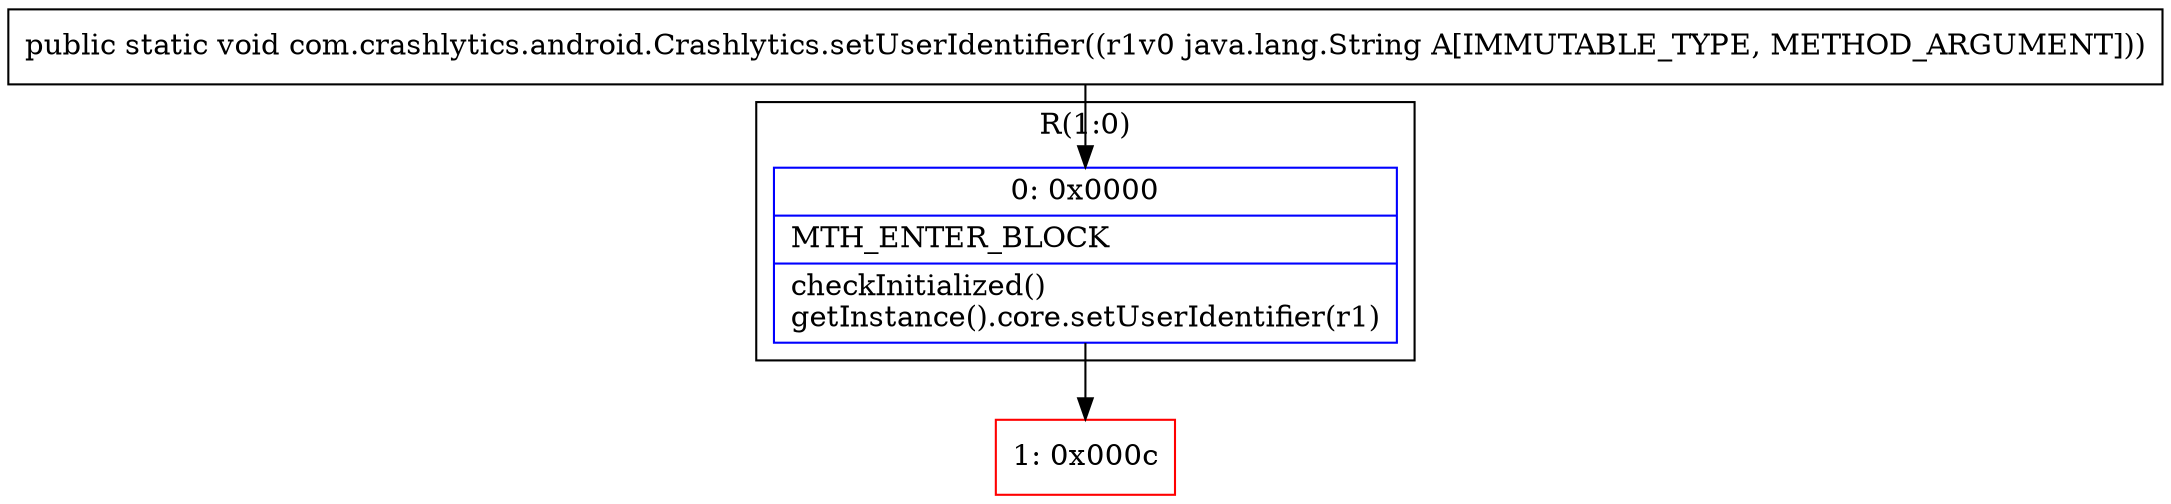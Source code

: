 digraph "CFG forcom.crashlytics.android.Crashlytics.setUserIdentifier(Ljava\/lang\/String;)V" {
subgraph cluster_Region_1827774093 {
label = "R(1:0)";
node [shape=record,color=blue];
Node_0 [shape=record,label="{0\:\ 0x0000|MTH_ENTER_BLOCK\l|checkInitialized()\lgetInstance().core.setUserIdentifier(r1)\l}"];
}
Node_1 [shape=record,color=red,label="{1\:\ 0x000c}"];
MethodNode[shape=record,label="{public static void com.crashlytics.android.Crashlytics.setUserIdentifier((r1v0 java.lang.String A[IMMUTABLE_TYPE, METHOD_ARGUMENT])) }"];
MethodNode -> Node_0;
Node_0 -> Node_1;
}

